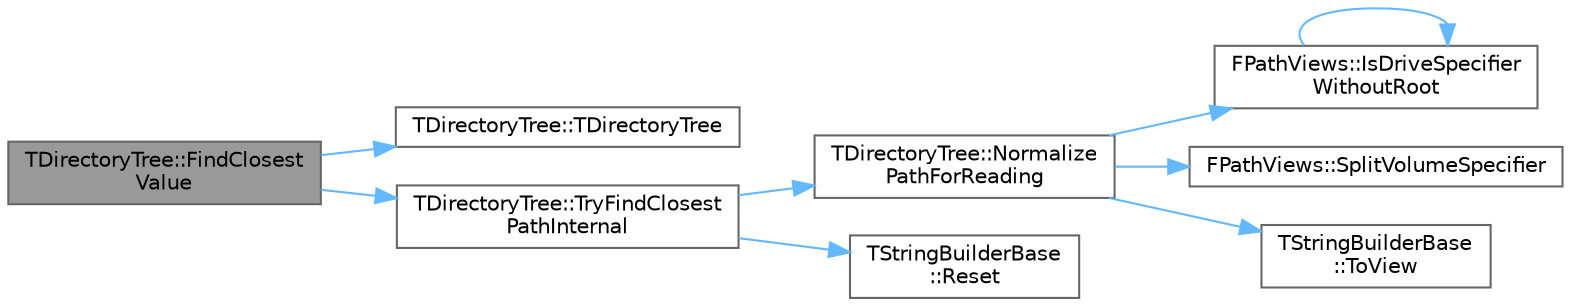 digraph "TDirectoryTree::FindClosestValue"
{
 // INTERACTIVE_SVG=YES
 // LATEX_PDF_SIZE
  bgcolor="transparent";
  edge [fontname=Helvetica,fontsize=10,labelfontname=Helvetica,labelfontsize=10];
  node [fontname=Helvetica,fontsize=10,shape=box,height=0.2,width=0.4];
  rankdir="LR";
  Node1 [id="Node000001",label="TDirectoryTree::FindClosest\lValue",height=0.2,width=0.4,color="gray40", fillcolor="grey60", style="filled", fontcolor="black",tooltip="Return a const pointer to the path's value if it exists, or to its closest parent path's value,..."];
  Node1 -> Node2 [id="edge1_Node000001_Node000002",color="steelblue1",style="solid",tooltip=" "];
  Node2 [id="Node000002",label="TDirectoryTree::TDirectoryTree",height=0.2,width=0.4,color="grey40", fillcolor="white", style="filled",URL="$df/df1/classTDirectoryTree.html#a79b1844b93f48e81db4b619e969ae6a7",tooltip=" "];
  Node1 -> Node3 [id="edge2_Node000001_Node000003",color="steelblue1",style="solid",tooltip=" "];
  Node3 [id="Node000003",label="TDirectoryTree::TryFindClosest\lPathInternal",height=0.2,width=0.4,color="grey40", fillcolor="white", style="filled",URL="$df/df1/classTDirectoryTree.html#a32f47c5bcad4f696f4a63b2165ca62ef",tooltip=" "];
  Node3 -> Node4 [id="edge3_Node000003_Node000004",color="steelblue1",style="solid",tooltip=" "];
  Node4 [id="Node000004",label="TDirectoryTree::Normalize\lPathForReading",height=0.2,width=0.4,color="grey40", fillcolor="white", style="filled",URL="$df/df1/classTDirectoryTree.html#a1d7894704413ad36f5c248a3fbb807f7",tooltip=" "];
  Node4 -> Node5 [id="edge4_Node000004_Node000005",color="steelblue1",style="solid",tooltip=" "];
  Node5 [id="Node000005",label="FPathViews::IsDriveSpecifier\lWithoutRoot",height=0.2,width=0.4,color="grey40", fillcolor="white", style="filled",URL="$d2/dbc/classFPathViews.html#a42f7daaf444bccbd1052a36b6c588d11",tooltip="Report whether the given path is an invalid path because it has a drive specifier (':') without a fol..."];
  Node5 -> Node5 [id="edge5_Node000005_Node000005",color="steelblue1",style="solid",tooltip=" "];
  Node4 -> Node6 [id="edge6_Node000004_Node000006",color="steelblue1",style="solid",tooltip=" "];
  Node6 [id="Node000006",label="FPathViews::SplitVolumeSpecifier",height=0.2,width=0.4,color="grey40", fillcolor="white", style="filled",URL="$d2/dbc/classFPathViews.html#a0ed5e9d64f3ee6fc85890418a4e36b8e",tooltip="Split the path into a volume specifier and the rest of the path."];
  Node4 -> Node7 [id="edge7_Node000004_Node000007",color="steelblue1",style="solid",tooltip=" "];
  Node7 [id="Node000007",label="TStringBuilderBase\l::ToView",height=0.2,width=0.4,color="grey40", fillcolor="white", style="filled",URL="$d6/dbc/classTStringBuilderBase.html#a52fecc598618a8aee5177475d90003ac",tooltip="Returns a view of the string that is valid until the builder is mutated."];
  Node3 -> Node8 [id="edge8_Node000003_Node000008",color="steelblue1",style="solid",tooltip=" "];
  Node8 [id="Node000008",label="TStringBuilderBase\l::Reset",height=0.2,width=0.4,color="grey40", fillcolor="white", style="filled",URL="$d6/dbc/classTStringBuilderBase.html#aaba373b4079ca6427445237f809ef6c0",tooltip="Empties the string builder, but doesn't change memory allocation."];
}

